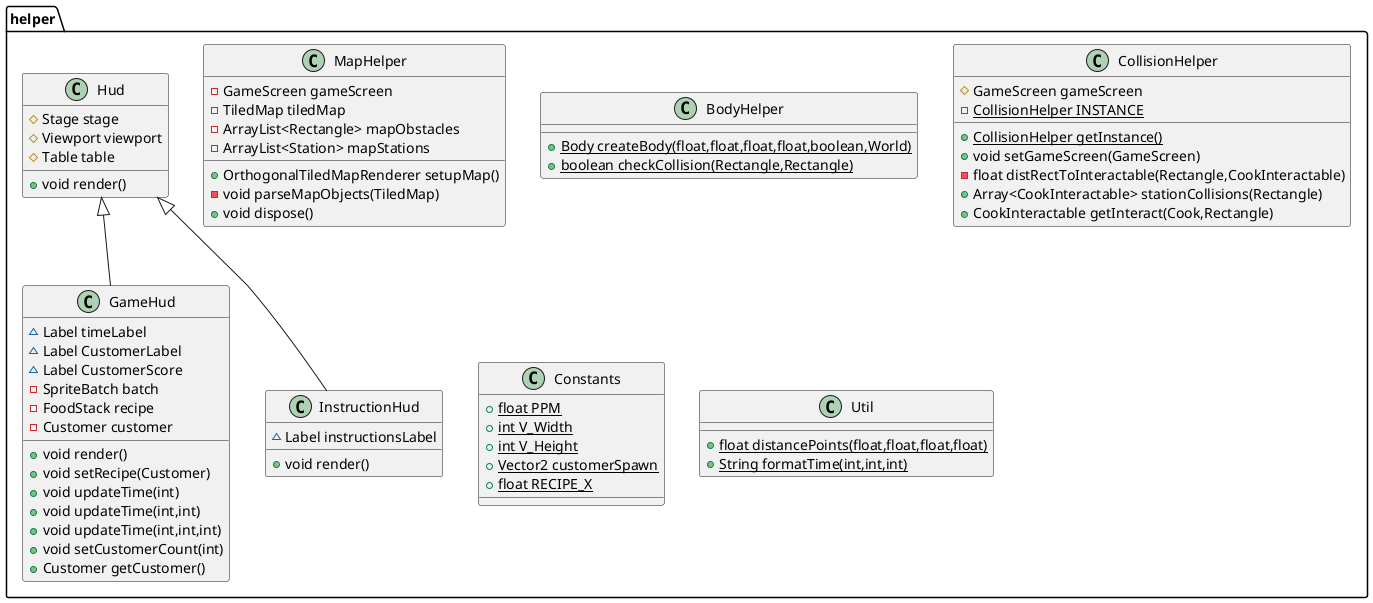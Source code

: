 @startuml
class helper.GameHud {
~ Label timeLabel
~ Label CustomerLabel
~ Label CustomerScore
- SpriteBatch batch
- FoodStack recipe
- Customer customer
+ void render()
+ void setRecipe(Customer)
+ void updateTime(int)
+ void updateTime(int,int)
+ void updateTime(int,int,int)
+ void setCustomerCount(int)
+ Customer getCustomer()
}
class helper.MapHelper {
- GameScreen gameScreen
- TiledMap tiledMap
- ArrayList<Rectangle> mapObstacles
- ArrayList<Station> mapStations
+ OrthogonalTiledMapRenderer setupMap()
- void parseMapObjects(TiledMap)
+ void dispose()
}
class helper.BodyHelper {
+ {static} Body createBody(float,float,float,float,boolean,World)
+ {static} boolean checkCollision(Rectangle,Rectangle)
}
class helper.Hud {
# Stage stage
# Viewport viewport
# Table table
+ void render()
}
class helper.CollisionHelper {
# GameScreen gameScreen
- {static} CollisionHelper INSTANCE
+ {static} CollisionHelper getInstance()
+ void setGameScreen(GameScreen)
- float distRectToInteractable(Rectangle,CookInteractable)
+ Array<CookInteractable> stationCollisions(Rectangle)
+ CookInteractable getInteract(Cook,Rectangle)
}
class helper.InstructionHud {
~ Label instructionsLabel
+ void render()
}
class helper.Constants {
+ {static} float PPM
+ {static} int V_Width
+ {static} int V_Height
+ {static} Vector2 customerSpawn
+ {static} float RECIPE_X
}
class helper.Util {
+ {static} float distancePoints(float,float,float,float)
+ {static} String formatTime(int,int,int)
}


helper.Hud <|-- helper.GameHud
helper.Hud <|-- helper.InstructionHud
@enduml